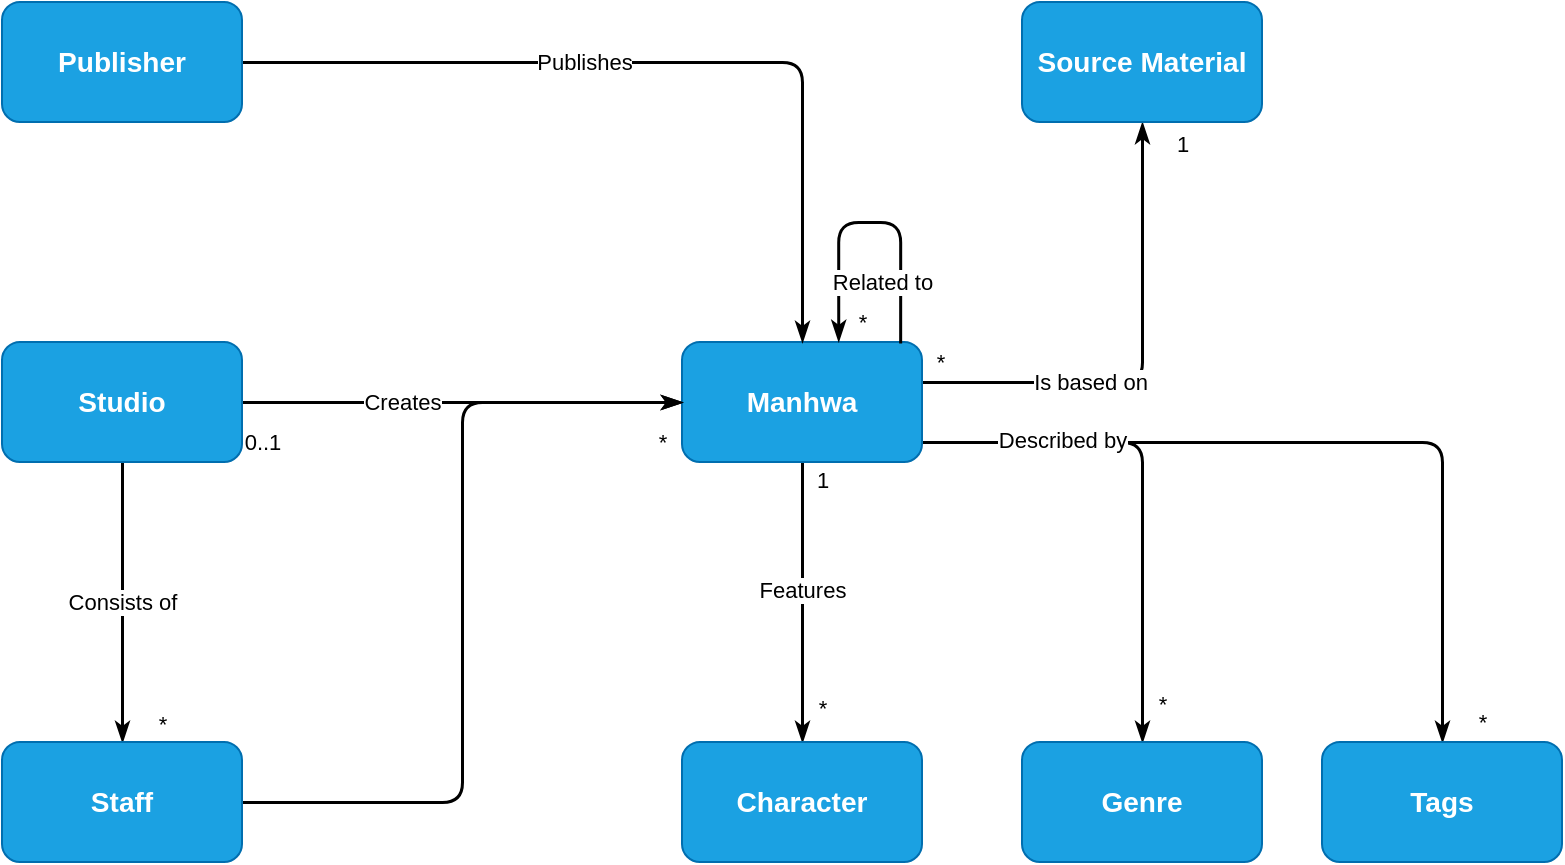<mxfile version="20.7.4" type="device"><diagram id="Pd8OPkGFMuw-hw-ln5_h" name="Page-1"><mxGraphModel dx="3430" dy="1367" grid="1" gridSize="10" guides="1" tooltips="1" connect="1" arrows="1" fold="1" page="1" pageScale="1" pageWidth="850" pageHeight="1100" math="0" shadow="0"><root><mxCell id="0"/><mxCell id="1" parent="0"/><mxCell id="DJHNO_UZnCByU284wC5Z-37" style="edgeStyle=orthogonalEdgeStyle;orthogonalLoop=1;jettySize=auto;html=1;strokeWidth=1.5;endArrow=classicThin;endFill=1;" edge="1" parent="1" source="DJHNO_UZnCByU284wC5Z-1" target="DJHNO_UZnCByU284wC5Z-36"><mxGeometry relative="1" as="geometry"><Array as="points"><mxPoint x="1170" y="570"/></Array></mxGeometry></mxCell><mxCell id="DJHNO_UZnCByU284wC5Z-38" value="*" style="edgeLabel;html=1;align=center;verticalAlign=middle;resizable=0;points=[];" vertex="1" connectable="0" parent="DJHNO_UZnCByU284wC5Z-37"><mxGeometry x="0.902" y="-1" relative="1" as="geometry"><mxPoint x="21" y="10" as="offset"/></mxGeometry></mxCell><mxCell id="DJHNO_UZnCByU284wC5Z-17" style="edgeStyle=orthogonalEdgeStyle;orthogonalLoop=1;jettySize=auto;html=1;strokeWidth=1.5;endArrow=classicThin;endFill=1;entryX=0.5;entryY=1;entryDx=0;entryDy=0;" edge="1" parent="1" source="DJHNO_UZnCByU284wC5Z-1" target="DJHNO_UZnCByU284wC5Z-16"><mxGeometry relative="1" as="geometry"><Array as="points"><mxPoint x="1020" y="540"/></Array></mxGeometry></mxCell><mxCell id="DJHNO_UZnCByU284wC5Z-18" value="Is based on" style="edgeLabel;html=1;align=center;verticalAlign=middle;resizable=0;points=[];" vertex="1" connectable="0" parent="DJHNO_UZnCByU284wC5Z-17"><mxGeometry x="-0.196" y="4" relative="1" as="geometry"><mxPoint x="-13" y="4" as="offset"/></mxGeometry></mxCell><mxCell id="DJHNO_UZnCByU284wC5Z-25" value="1" style="edgeLabel;html=1;align=center;verticalAlign=middle;resizable=0;points=[];" vertex="1" connectable="0" parent="DJHNO_UZnCByU284wC5Z-17"><mxGeometry x="0.836" y="-2" relative="1" as="geometry"><mxPoint x="18" y="-9" as="offset"/></mxGeometry></mxCell><mxCell id="DJHNO_UZnCByU284wC5Z-26" value="*" style="edgeLabel;html=1;align=center;verticalAlign=middle;resizable=0;points=[];" vertex="1" connectable="0" parent="DJHNO_UZnCByU284wC5Z-17"><mxGeometry x="-0.925" y="1" relative="1" as="geometry"><mxPoint y="-9" as="offset"/></mxGeometry></mxCell><mxCell id="DJHNO_UZnCByU284wC5Z-21" style="edgeStyle=orthogonalEdgeStyle;orthogonalLoop=1;jettySize=auto;html=1;strokeWidth=1.5;endArrow=classicThin;endFill=1;" edge="1" parent="1" source="DJHNO_UZnCByU284wC5Z-1" target="DJHNO_UZnCByU284wC5Z-20"><mxGeometry relative="1" as="geometry"/></mxCell><mxCell id="DJHNO_UZnCByU284wC5Z-22" value="Features" style="edgeLabel;html=1;align=center;verticalAlign=middle;resizable=0;points=[];" vertex="1" connectable="0" parent="DJHNO_UZnCByU284wC5Z-21"><mxGeometry x="0.229" y="-1" relative="1" as="geometry"><mxPoint x="1" y="-22" as="offset"/></mxGeometry></mxCell><mxCell id="DJHNO_UZnCByU284wC5Z-23" value="*" style="edgeLabel;html=1;align=center;verticalAlign=middle;resizable=0;points=[];" vertex="1" connectable="0" parent="DJHNO_UZnCByU284wC5Z-21"><mxGeometry x="0.76" y="3" relative="1" as="geometry"><mxPoint x="7" as="offset"/></mxGeometry></mxCell><mxCell id="DJHNO_UZnCByU284wC5Z-24" value="1" style="edgeLabel;html=1;align=center;verticalAlign=middle;resizable=0;points=[];" vertex="1" connectable="0" parent="DJHNO_UZnCByU284wC5Z-21"><mxGeometry x="-0.911" y="2" relative="1" as="geometry"><mxPoint x="8" y="3" as="offset"/></mxGeometry></mxCell><mxCell id="DJHNO_UZnCByU284wC5Z-30" style="edgeStyle=orthogonalEdgeStyle;orthogonalLoop=1;jettySize=auto;html=1;strokeWidth=1.5;endArrow=classicThin;endFill=1;" edge="1" parent="1" source="DJHNO_UZnCByU284wC5Z-1" target="DJHNO_UZnCByU284wC5Z-28"><mxGeometry relative="1" as="geometry"><Array as="points"><mxPoint x="1020" y="570"/></Array></mxGeometry></mxCell><mxCell id="DJHNO_UZnCByU284wC5Z-31" value="Described by" style="edgeLabel;html=1;align=center;verticalAlign=middle;resizable=0;points=[];" vertex="1" connectable="0" parent="DJHNO_UZnCByU284wC5Z-30"><mxGeometry x="-0.353" y="1" relative="1" as="geometry"><mxPoint x="-14" as="offset"/></mxGeometry></mxCell><mxCell id="DJHNO_UZnCByU284wC5Z-33" value="*" style="edgeLabel;html=1;align=center;verticalAlign=middle;resizable=0;points=[];" vertex="1" connectable="0" parent="DJHNO_UZnCByU284wC5Z-30"><mxGeometry x="0.791" y="3" relative="1" as="geometry"><mxPoint x="7" y="8" as="offset"/></mxGeometry></mxCell><mxCell id="DJHNO_UZnCByU284wC5Z-1" value="&lt;h3&gt;Manhwa&lt;/h3&gt;" style="rounded=1;whiteSpace=wrap;html=1;fillColor=#1ba1e2;strokeColor=#006EAF;fontColor=#ffffff;" vertex="1" parent="1"><mxGeometry x="790" y="520" width="120" height="60" as="geometry"/></mxCell><mxCell id="DJHNO_UZnCByU284wC5Z-5" style="edgeStyle=orthogonalEdgeStyle;rounded=0;orthogonalLoop=1;jettySize=auto;html=1;strokeWidth=1.5;endArrow=classicThin;endFill=1;" edge="1" parent="1" source="DJHNO_UZnCByU284wC5Z-3" target="DJHNO_UZnCByU284wC5Z-4"><mxGeometry relative="1" as="geometry"/></mxCell><mxCell id="DJHNO_UZnCByU284wC5Z-6" value="Consists of" style="edgeLabel;html=1;align=center;verticalAlign=middle;resizable=0;points=[];" vertex="1" connectable="0" parent="DJHNO_UZnCByU284wC5Z-5"><mxGeometry x="-0.257" y="2" relative="1" as="geometry"><mxPoint x="-2" y="18" as="offset"/></mxGeometry></mxCell><mxCell id="DJHNO_UZnCByU284wC5Z-9" value="*" style="edgeLabel;html=1;align=center;verticalAlign=middle;resizable=0;points=[];" vertex="1" connectable="0" parent="DJHNO_UZnCByU284wC5Z-5"><mxGeometry x="0.865" relative="1" as="geometry"><mxPoint x="20" as="offset"/></mxGeometry></mxCell><mxCell id="DJHNO_UZnCByU284wC5Z-7" value="Creates" style="edgeStyle=orthogonalEdgeStyle;orthogonalLoop=1;jettySize=auto;html=1;strokeWidth=1.5;endArrow=classicThin;endFill=1;" edge="1" parent="1" source="DJHNO_UZnCByU284wC5Z-3" target="DJHNO_UZnCByU284wC5Z-1"><mxGeometry x="-0.273" relative="1" as="geometry"><mxPoint as="offset"/></mxGeometry></mxCell><mxCell id="DJHNO_UZnCByU284wC5Z-10" value="*" style="edgeLabel;html=1;align=center;verticalAlign=middle;resizable=0;points=[];" vertex="1" connectable="0" parent="DJHNO_UZnCByU284wC5Z-7"><mxGeometry x="0.935" relative="1" as="geometry"><mxPoint x="-3" y="20" as="offset"/></mxGeometry></mxCell><mxCell id="DJHNO_UZnCByU284wC5Z-11" value="0..1" style="edgeLabel;html=1;align=center;verticalAlign=middle;resizable=0;points=[];" vertex="1" connectable="0" parent="DJHNO_UZnCByU284wC5Z-7"><mxGeometry x="-0.918" relative="1" as="geometry"><mxPoint x="1" y="20" as="offset"/></mxGeometry></mxCell><mxCell id="DJHNO_UZnCByU284wC5Z-3" value="&lt;h3&gt;Studio&lt;/h3&gt;" style="rounded=1;whiteSpace=wrap;html=1;fillColor=#1ba1e2;strokeColor=#006EAF;fontColor=#ffffff;" vertex="1" parent="1"><mxGeometry x="450" y="520" width="120" height="60" as="geometry"/></mxCell><mxCell id="DJHNO_UZnCByU284wC5Z-12" style="edgeStyle=orthogonalEdgeStyle;orthogonalLoop=1;jettySize=auto;html=1;entryX=0;entryY=0.5;entryDx=0;entryDy=0;strokeWidth=1.5;endArrow=classicThin;endFill=1;" edge="1" parent="1" source="DJHNO_UZnCByU284wC5Z-4" target="DJHNO_UZnCByU284wC5Z-1"><mxGeometry relative="1" as="geometry"/></mxCell><mxCell id="DJHNO_UZnCByU284wC5Z-4" value="&lt;h3&gt;Staff&lt;/h3&gt;" style="rounded=1;whiteSpace=wrap;html=1;fillColor=#1ba1e2;strokeColor=#006EAF;fontColor=#ffffff;" vertex="1" parent="1"><mxGeometry x="450" y="720" width="120" height="60" as="geometry"/></mxCell><mxCell id="DJHNO_UZnCByU284wC5Z-14" value="Publishes" style="edgeStyle=orthogonalEdgeStyle;orthogonalLoop=1;jettySize=auto;html=1;strokeWidth=1.5;endArrow=classicThin;endFill=1;" edge="1" parent="1" source="DJHNO_UZnCByU284wC5Z-13" target="DJHNO_UZnCByU284wC5Z-1"><mxGeometry x="-0.189" relative="1" as="geometry"><mxPoint as="offset"/></mxGeometry></mxCell><mxCell id="DJHNO_UZnCByU284wC5Z-13" value="&lt;h3&gt;Publisher&lt;/h3&gt;" style="rounded=1;whiteSpace=wrap;html=1;fillColor=#1ba1e2;strokeColor=#006EAF;fontColor=#ffffff;" vertex="1" parent="1"><mxGeometry x="450" y="350" width="120" height="60" as="geometry"/></mxCell><mxCell id="DJHNO_UZnCByU284wC5Z-16" value="&lt;h3&gt;Source Material&lt;/h3&gt;" style="rounded=1;whiteSpace=wrap;html=1;fillColor=#1ba1e2;strokeColor=#006EAF;fontColor=#ffffff;" vertex="1" parent="1"><mxGeometry x="960" y="350" width="120" height="60" as="geometry"/></mxCell><mxCell id="DJHNO_UZnCByU284wC5Z-20" value="&lt;h3&gt;Character&lt;/h3&gt;" style="rounded=1;whiteSpace=wrap;html=1;fillColor=#1ba1e2;strokeColor=#006EAF;fontColor=#ffffff;" vertex="1" parent="1"><mxGeometry x="790" y="720" width="120" height="60" as="geometry"/></mxCell><mxCell id="DJHNO_UZnCByU284wC5Z-28" value="&lt;h3&gt;Genre&lt;/h3&gt;" style="rounded=1;whiteSpace=wrap;html=1;fillColor=#1ba1e2;strokeColor=#006EAF;fontColor=#ffffff;" vertex="1" parent="1"><mxGeometry x="960" y="720" width="120" height="60" as="geometry"/></mxCell><mxCell id="DJHNO_UZnCByU284wC5Z-36" value="&lt;h3&gt;Tags&lt;/h3&gt;" style="rounded=1;whiteSpace=wrap;html=1;fillColor=#1ba1e2;strokeColor=#006EAF;fontColor=#ffffff;" vertex="1" parent="1"><mxGeometry x="1110" y="720" width="120" height="60" as="geometry"/></mxCell><mxCell id="DJHNO_UZnCByU284wC5Z-45" value="Related to" style="edgeStyle=orthogonalEdgeStyle;orthogonalLoop=1;jettySize=auto;html=1;exitX=0.909;exitY=0.008;exitDx=0;exitDy=0;strokeWidth=1.5;endArrow=classicThin;endFill=1;entryX=0.651;entryY=-0.008;entryDx=0;entryDy=0;entryPerimeter=0;exitPerimeter=0;" edge="1" parent="1" source="DJHNO_UZnCByU284wC5Z-1" target="DJHNO_UZnCByU284wC5Z-1"><mxGeometry x="-0.596" y="9" relative="1" as="geometry"><Array as="points"><mxPoint x="899" y="460"/><mxPoint x="868" y="460"/></Array><mxPoint as="offset"/></mxGeometry></mxCell><mxCell id="DJHNO_UZnCByU284wC5Z-46" value="*" style="edgeLabel;html=1;align=center;verticalAlign=middle;resizable=0;points=[];" vertex="1" connectable="0" parent="DJHNO_UZnCByU284wC5Z-45"><mxGeometry x="0.874" y="-1" relative="1" as="geometry"><mxPoint x="13" as="offset"/></mxGeometry></mxCell></root></mxGraphModel></diagram></mxfile>